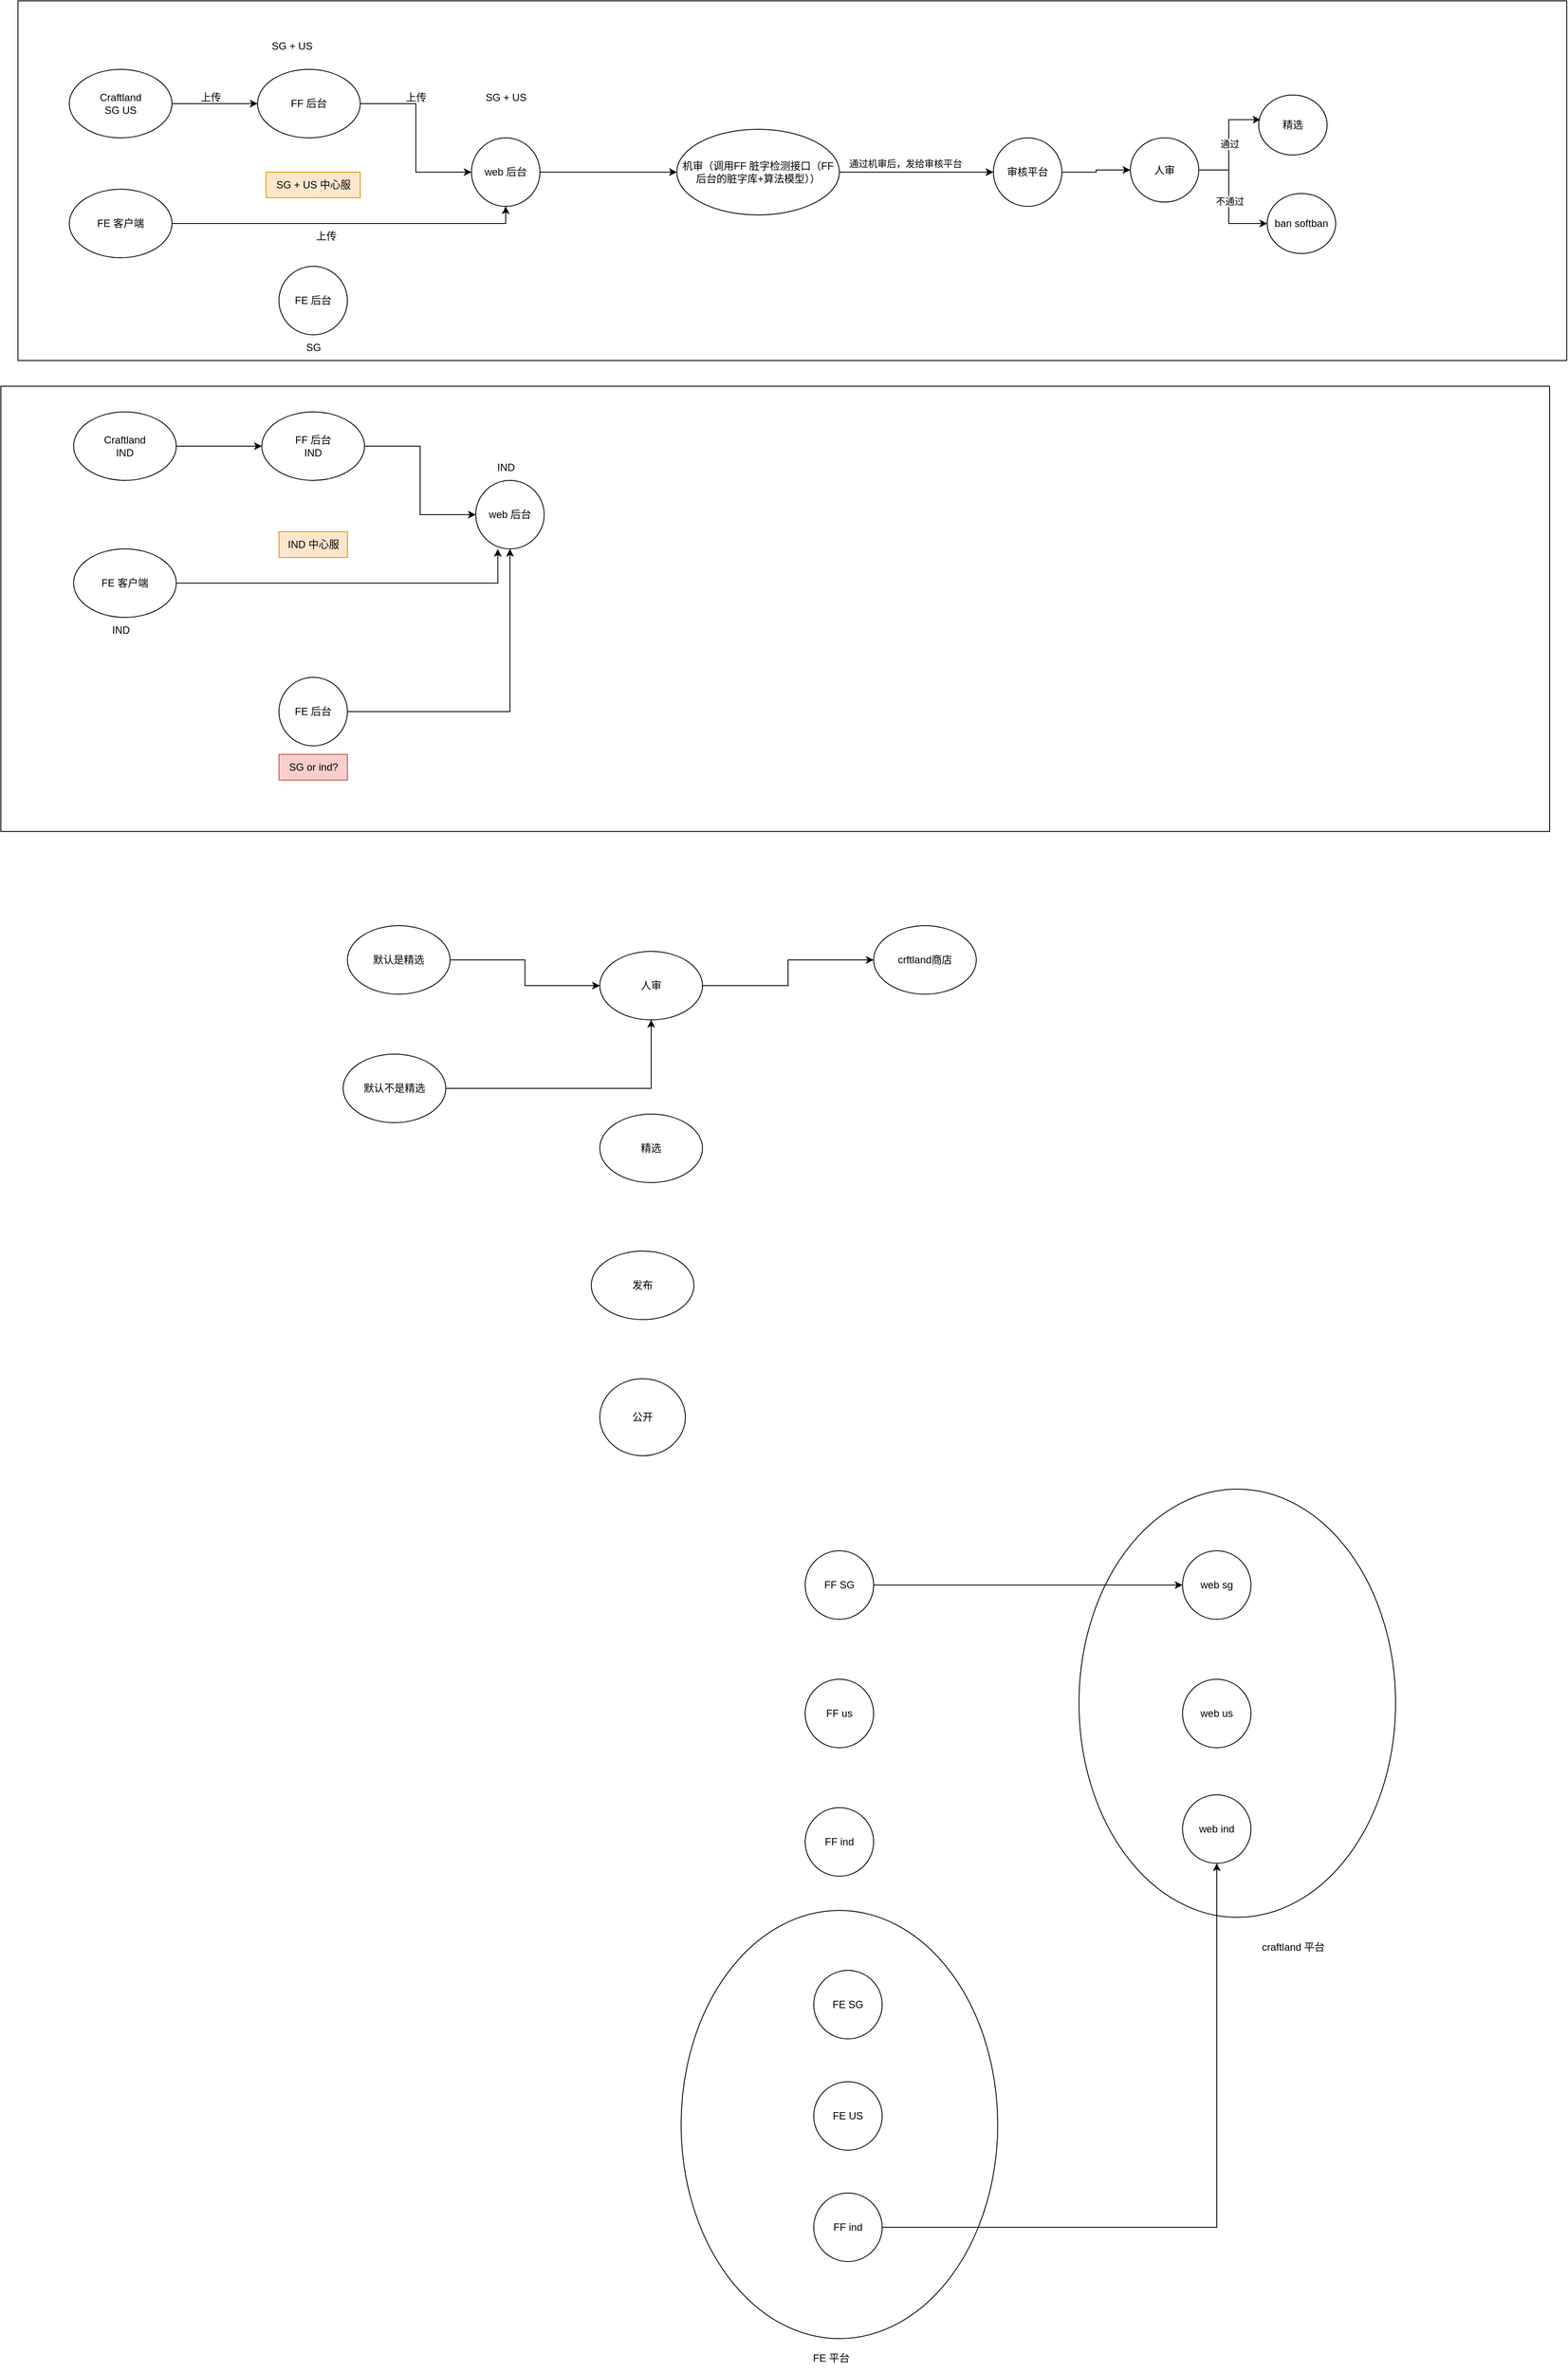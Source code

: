 <mxfile version="26.0.16">
  <diagram name="Page-1" id="s-4H0y4nMMGKN4Ni6hN0">
    <mxGraphModel dx="2680" dy="1014" grid="1" gridSize="10" guides="1" tooltips="1" connect="1" arrows="1" fold="1" page="1" pageScale="1" pageWidth="827" pageHeight="1169" math="0" shadow="0">
      <root>
        <mxCell id="0" />
        <mxCell id="1" parent="0" />
        <mxCell id="yFwIvI_ajJ5AhVCF6RWl-87" value="" style="ellipse;whiteSpace=wrap;html=1;" vertex="1" parent="1">
          <mxGeometry x="735" y="2330" width="370" height="500" as="geometry" />
        </mxCell>
        <mxCell id="yFwIvI_ajJ5AhVCF6RWl-85" value="" style="ellipse;whiteSpace=wrap;html=1;" vertex="1" parent="1">
          <mxGeometry x="1200" y="1838" width="370" height="500" as="geometry" />
        </mxCell>
        <mxCell id="yFwIvI_ajJ5AhVCF6RWl-28" value="&lt;span style=&quot;color: rgba(0, 0, 0, 0); font-family: monospace; font-size: 0px; text-align: start; text-wrap-mode: nowrap;&quot;&gt;%3CmxGraphModel%3E%3Croot%3E%3CmxCell%20id%3D%220%22%2F%3E%3CmxCell%20id%3D%221%22%20parent%3D%220%22%2F%3E%3CmxCell%20id%3D%222%22%20value%3D%22SG%20%2B%20US%20%E4%B8%AD%E5%BF%83%E6%9C%8D%22%20style%3D%22text%3Bhtml%3D1%3Balign%3Dcenter%3BverticalAlign%3Dmiddle%3Bresizable%3D0%3Bpoints%3D%5B%5D%3Bautosize%3D1%3BstrokeColor%3Dnone%3BfillColor%3Dnone%3B%22%20vertex%3D%221%22%20parent%3D%221%22%3E%3CmxGeometry%20x%3D%22215%22%20y%3D%2248%22%20width%3D%22110%22%20height%3D%2230%22%20as%3D%22geometry%22%2F%3E%3C%2FmxCell%3E%3C%2Froot%3E%3C%2FmxGraphModel%3E&lt;/span&gt;" style="rounded=0;whiteSpace=wrap;html=1;" vertex="1" parent="1">
          <mxGeometry x="-60" y="550" width="1810" height="520" as="geometry" />
        </mxCell>
        <mxCell id="yFwIvI_ajJ5AhVCF6RWl-27" value="" style="rounded=0;whiteSpace=wrap;html=1;" vertex="1" parent="1">
          <mxGeometry x="-40" y="100" width="1810" height="420" as="geometry" />
        </mxCell>
        <mxCell id="yFwIvI_ajJ5AhVCF6RWl-8" style="edgeStyle=orthogonalEdgeStyle;rounded=0;orthogonalLoop=1;jettySize=auto;html=1;entryX=0;entryY=0.5;entryDx=0;entryDy=0;" edge="1" parent="1" source="yFwIvI_ajJ5AhVCF6RWl-1" target="yFwIvI_ajJ5AhVCF6RWl-5">
          <mxGeometry relative="1" as="geometry" />
        </mxCell>
        <mxCell id="yFwIvI_ajJ5AhVCF6RWl-1" value="Craftland&lt;div&gt;&lt;span style=&quot;text-wrap-mode: nowrap;&quot;&gt;SG US&lt;/span&gt;&lt;/div&gt;" style="ellipse;whiteSpace=wrap;html=1;" vertex="1" parent="1">
          <mxGeometry x="20" y="180" width="120" height="80" as="geometry" />
        </mxCell>
        <mxCell id="yFwIvI_ajJ5AhVCF6RWl-2" value="&amp;nbsp;" style="text;html=1;align=center;verticalAlign=middle;resizable=0;points=[];autosize=1;strokeColor=none;fillColor=none;" vertex="1" parent="1">
          <mxGeometry x="65" y="120" width="30" height="30" as="geometry" />
        </mxCell>
        <mxCell id="yFwIvI_ajJ5AhVCF6RWl-40" style="edgeStyle=orthogonalEdgeStyle;rounded=0;orthogonalLoop=1;jettySize=auto;html=1;entryX=0.5;entryY=1;entryDx=0;entryDy=0;" edge="1" parent="1" source="yFwIvI_ajJ5AhVCF6RWl-3" target="yFwIvI_ajJ5AhVCF6RWl-4">
          <mxGeometry relative="1" as="geometry" />
        </mxCell>
        <mxCell id="yFwIvI_ajJ5AhVCF6RWl-3" value="FE 客户端" style="ellipse;whiteSpace=wrap;html=1;" vertex="1" parent="1">
          <mxGeometry x="20" y="320" width="120" height="80" as="geometry" />
        </mxCell>
        <mxCell id="yFwIvI_ajJ5AhVCF6RWl-44" value="" style="edgeStyle=orthogonalEdgeStyle;rounded=0;orthogonalLoop=1;jettySize=auto;html=1;" edge="1" parent="1" source="yFwIvI_ajJ5AhVCF6RWl-4" target="yFwIvI_ajJ5AhVCF6RWl-43">
          <mxGeometry relative="1" as="geometry" />
        </mxCell>
        <mxCell id="yFwIvI_ajJ5AhVCF6RWl-4" value="web 后台" style="ellipse;whiteSpace=wrap;html=1;" vertex="1" parent="1">
          <mxGeometry x="490" y="260" width="80" height="80" as="geometry" />
        </mxCell>
        <mxCell id="yFwIvI_ajJ5AhVCF6RWl-9" style="edgeStyle=orthogonalEdgeStyle;rounded=0;orthogonalLoop=1;jettySize=auto;html=1;entryX=0;entryY=0.5;entryDx=0;entryDy=0;" edge="1" parent="1" source="yFwIvI_ajJ5AhVCF6RWl-5" target="yFwIvI_ajJ5AhVCF6RWl-4">
          <mxGeometry relative="1" as="geometry" />
        </mxCell>
        <mxCell id="yFwIvI_ajJ5AhVCF6RWl-5" value="FF 后台" style="ellipse;whiteSpace=wrap;html=1;" vertex="1" parent="1">
          <mxGeometry x="240" y="180" width="120" height="80" as="geometry" />
        </mxCell>
        <mxCell id="yFwIvI_ajJ5AhVCF6RWl-6" value="FE 后台" style="ellipse;whiteSpace=wrap;html=1;" vertex="1" parent="1">
          <mxGeometry x="265" y="410" width="80" height="80" as="geometry" />
        </mxCell>
        <mxCell id="yFwIvI_ajJ5AhVCF6RWl-7" value="SG + US" style="text;html=1;align=center;verticalAlign=middle;resizable=0;points=[];autosize=1;strokeColor=none;fillColor=none;" vertex="1" parent="1">
          <mxGeometry x="495" y="198" width="70" height="30" as="geometry" />
        </mxCell>
        <mxCell id="yFwIvI_ajJ5AhVCF6RWl-11" value="SG" style="text;html=1;align=center;verticalAlign=middle;resizable=0;points=[];autosize=1;strokeColor=none;fillColor=none;" vertex="1" parent="1">
          <mxGeometry x="285" y="490" width="40" height="30" as="geometry" />
        </mxCell>
        <mxCell id="yFwIvI_ajJ5AhVCF6RWl-13" style="edgeStyle=orthogonalEdgeStyle;rounded=0;orthogonalLoop=1;jettySize=auto;html=1;entryX=0;entryY=0.5;entryDx=0;entryDy=0;" edge="1" parent="1" source="yFwIvI_ajJ5AhVCF6RWl-14" target="yFwIvI_ajJ5AhVCF6RWl-20">
          <mxGeometry relative="1" as="geometry" />
        </mxCell>
        <mxCell id="yFwIvI_ajJ5AhVCF6RWl-14" value="Craftland&lt;div&gt;&lt;span style=&quot;text-wrap-mode: nowrap;&quot;&gt;IND&lt;/span&gt;&lt;/div&gt;" style="ellipse;whiteSpace=wrap;html=1;" vertex="1" parent="1">
          <mxGeometry x="25" y="580" width="120" height="80" as="geometry" />
        </mxCell>
        <mxCell id="yFwIvI_ajJ5AhVCF6RWl-15" value="&amp;nbsp;" style="text;html=1;align=center;verticalAlign=middle;resizable=0;points=[];autosize=1;strokeColor=none;fillColor=none;" vertex="1" parent="1">
          <mxGeometry x="70" y="520" width="30" height="30" as="geometry" />
        </mxCell>
        <mxCell id="yFwIvI_ajJ5AhVCF6RWl-39" style="edgeStyle=orthogonalEdgeStyle;rounded=0;orthogonalLoop=1;jettySize=auto;html=1;entryX=0.322;entryY=1.002;entryDx=0;entryDy=0;entryPerimeter=0;" edge="1" parent="1" source="yFwIvI_ajJ5AhVCF6RWl-17" target="yFwIvI_ajJ5AhVCF6RWl-18">
          <mxGeometry relative="1" as="geometry" />
        </mxCell>
        <mxCell id="yFwIvI_ajJ5AhVCF6RWl-17" value="FE 客户端" style="ellipse;whiteSpace=wrap;html=1;" vertex="1" parent="1">
          <mxGeometry x="25" y="740" width="120" height="80" as="geometry" />
        </mxCell>
        <mxCell id="yFwIvI_ajJ5AhVCF6RWl-18" value="web 后台" style="ellipse;whiteSpace=wrap;html=1;" vertex="1" parent="1">
          <mxGeometry x="495" y="660" width="80" height="80" as="geometry" />
        </mxCell>
        <mxCell id="yFwIvI_ajJ5AhVCF6RWl-19" style="edgeStyle=orthogonalEdgeStyle;rounded=0;orthogonalLoop=1;jettySize=auto;html=1;entryX=0;entryY=0.5;entryDx=0;entryDy=0;" edge="1" parent="1" source="yFwIvI_ajJ5AhVCF6RWl-20" target="yFwIvI_ajJ5AhVCF6RWl-18">
          <mxGeometry relative="1" as="geometry" />
        </mxCell>
        <mxCell id="yFwIvI_ajJ5AhVCF6RWl-20" value="FF 后台&lt;div&gt;IND&lt;/div&gt;" style="ellipse;whiteSpace=wrap;html=1;" vertex="1" parent="1">
          <mxGeometry x="245" y="580" width="120" height="80" as="geometry" />
        </mxCell>
        <mxCell id="yFwIvI_ajJ5AhVCF6RWl-21" style="edgeStyle=orthogonalEdgeStyle;rounded=0;orthogonalLoop=1;jettySize=auto;html=1;entryX=0.5;entryY=1;entryDx=0;entryDy=0;" edge="1" parent="1" source="yFwIvI_ajJ5AhVCF6RWl-22" target="yFwIvI_ajJ5AhVCF6RWl-18">
          <mxGeometry relative="1" as="geometry" />
        </mxCell>
        <mxCell id="yFwIvI_ajJ5AhVCF6RWl-22" value="FE 后台" style="ellipse;whiteSpace=wrap;html=1;" vertex="1" parent="1">
          <mxGeometry x="265" y="890" width="80" height="80" as="geometry" />
        </mxCell>
        <mxCell id="yFwIvI_ajJ5AhVCF6RWl-23" value="IND" style="text;html=1;align=center;verticalAlign=middle;resizable=0;points=[];autosize=1;strokeColor=none;fillColor=none;" vertex="1" parent="1">
          <mxGeometry x="510" y="630" width="40" height="30" as="geometry" />
        </mxCell>
        <mxCell id="yFwIvI_ajJ5AhVCF6RWl-24" value="SG or ind?" style="text;html=1;align=center;verticalAlign=middle;resizable=0;points=[];autosize=1;strokeColor=#b85450;fillColor=#f8cecc;" vertex="1" parent="1">
          <mxGeometry x="265" y="980" width="80" height="30" as="geometry" />
        </mxCell>
        <mxCell id="yFwIvI_ajJ5AhVCF6RWl-25" value="IND" style="text;html=1;align=center;verticalAlign=middle;resizable=0;points=[];autosize=1;strokeColor=none;fillColor=none;" vertex="1" parent="1">
          <mxGeometry x="60" y="820" width="40" height="30" as="geometry" />
        </mxCell>
        <mxCell id="yFwIvI_ajJ5AhVCF6RWl-26" value="SG + US" style="text;html=1;align=center;verticalAlign=middle;resizable=0;points=[];autosize=1;strokeColor=none;fillColor=none;" vertex="1" parent="1">
          <mxGeometry x="245" y="138" width="70" height="30" as="geometry" />
        </mxCell>
        <mxCell id="yFwIvI_ajJ5AhVCF6RWl-29" value="SG + US 中心服" style="text;html=1;align=center;verticalAlign=middle;resizable=0;points=[];autosize=1;strokeColor=#d79b00;fillColor=#ffe6cc;" vertex="1" parent="1">
          <mxGeometry x="250" y="300" width="110" height="30" as="geometry" />
        </mxCell>
        <mxCell id="yFwIvI_ajJ5AhVCF6RWl-31" value="IND 中心服" style="text;html=1;align=center;verticalAlign=middle;resizable=0;points=[];autosize=1;strokeColor=#d79b00;fillColor=#ffe6cc;" vertex="1" parent="1">
          <mxGeometry x="265" y="720" width="80" height="30" as="geometry" />
        </mxCell>
        <mxCell id="yFwIvI_ajJ5AhVCF6RWl-32" value="上传" style="text;html=1;align=center;verticalAlign=middle;resizable=0;points=[];autosize=1;strokeColor=none;fillColor=none;" vertex="1" parent="1">
          <mxGeometry x="160" y="198" width="50" height="30" as="geometry" />
        </mxCell>
        <mxCell id="yFwIvI_ajJ5AhVCF6RWl-33" value="上传" style="text;html=1;align=center;verticalAlign=middle;resizable=0;points=[];autosize=1;strokeColor=none;fillColor=none;" vertex="1" parent="1">
          <mxGeometry x="400" y="198" width="50" height="30" as="geometry" />
        </mxCell>
        <mxCell id="yFwIvI_ajJ5AhVCF6RWl-34" value="上传" style="text;html=1;align=center;verticalAlign=middle;resizable=0;points=[];autosize=1;strokeColor=none;fillColor=none;" vertex="1" parent="1">
          <mxGeometry x="295" y="360" width="50" height="30" as="geometry" />
        </mxCell>
        <mxCell id="yFwIvI_ajJ5AhVCF6RWl-46" value="" style="edgeStyle=orthogonalEdgeStyle;rounded=0;orthogonalLoop=1;jettySize=auto;html=1;" edge="1" parent="1" source="yFwIvI_ajJ5AhVCF6RWl-43" target="yFwIvI_ajJ5AhVCF6RWl-45">
          <mxGeometry relative="1" as="geometry" />
        </mxCell>
        <mxCell id="yFwIvI_ajJ5AhVCF6RWl-47" value="通过机审后，发给审核平台" style="edgeLabel;html=1;align=center;verticalAlign=middle;resizable=0;points=[];" vertex="1" connectable="0" parent="yFwIvI_ajJ5AhVCF6RWl-46">
          <mxGeometry x="-0.146" y="5" relative="1" as="geometry">
            <mxPoint y="-5" as="offset" />
          </mxGeometry>
        </mxCell>
        <mxCell id="yFwIvI_ajJ5AhVCF6RWl-43" value="机审（调用FF 脏字检测接口（FF后台的脏字库+算法模型））" style="ellipse;whiteSpace=wrap;html=1;" vertex="1" parent="1">
          <mxGeometry x="730" y="250" width="190" height="100" as="geometry" />
        </mxCell>
        <mxCell id="yFwIvI_ajJ5AhVCF6RWl-49" value="" style="edgeStyle=orthogonalEdgeStyle;rounded=0;orthogonalLoop=1;jettySize=auto;html=1;" edge="1" parent="1" source="yFwIvI_ajJ5AhVCF6RWl-45" target="yFwIvI_ajJ5AhVCF6RWl-48">
          <mxGeometry relative="1" as="geometry" />
        </mxCell>
        <mxCell id="yFwIvI_ajJ5AhVCF6RWl-45" value="审核平台" style="ellipse;whiteSpace=wrap;html=1;" vertex="1" parent="1">
          <mxGeometry x="1100" y="260" width="80" height="80" as="geometry" />
        </mxCell>
        <mxCell id="yFwIvI_ajJ5AhVCF6RWl-56" style="edgeStyle=orthogonalEdgeStyle;rounded=0;orthogonalLoop=1;jettySize=auto;html=1;" edge="1" parent="1" source="yFwIvI_ajJ5AhVCF6RWl-48" target="yFwIvI_ajJ5AhVCF6RWl-55">
          <mxGeometry relative="1" as="geometry">
            <Array as="points">
              <mxPoint x="1375" y="298" />
              <mxPoint x="1375" y="360" />
            </Array>
          </mxGeometry>
        </mxCell>
        <mxCell id="yFwIvI_ajJ5AhVCF6RWl-57" value="不通过" style="edgeLabel;html=1;align=center;verticalAlign=middle;resizable=0;points=[];" vertex="1" connectable="0" parent="yFwIvI_ajJ5AhVCF6RWl-56">
          <mxGeometry x="0.001" y="1" relative="1" as="geometry">
            <mxPoint as="offset" />
          </mxGeometry>
        </mxCell>
        <mxCell id="yFwIvI_ajJ5AhVCF6RWl-48" value="人审" style="ellipse;whiteSpace=wrap;html=1;" vertex="1" parent="1">
          <mxGeometry x="1260" y="260" width="80" height="75" as="geometry" />
        </mxCell>
        <mxCell id="yFwIvI_ajJ5AhVCF6RWl-51" value="精选" style="ellipse;whiteSpace=wrap;html=1;" vertex="1" parent="1">
          <mxGeometry x="1410" y="210" width="80" height="70" as="geometry" />
        </mxCell>
        <mxCell id="yFwIvI_ajJ5AhVCF6RWl-52" style="edgeStyle=orthogonalEdgeStyle;rounded=0;orthogonalLoop=1;jettySize=auto;html=1;entryX=0.026;entryY=0.411;entryDx=0;entryDy=0;entryPerimeter=0;" edge="1" parent="1" source="yFwIvI_ajJ5AhVCF6RWl-48" target="yFwIvI_ajJ5AhVCF6RWl-51">
          <mxGeometry relative="1" as="geometry" />
        </mxCell>
        <mxCell id="yFwIvI_ajJ5AhVCF6RWl-53" value="通过" style="edgeLabel;html=1;align=center;verticalAlign=middle;resizable=0;points=[];" vertex="1" connectable="0" parent="yFwIvI_ajJ5AhVCF6RWl-52">
          <mxGeometry x="0.005" y="-1" relative="1" as="geometry">
            <mxPoint as="offset" />
          </mxGeometry>
        </mxCell>
        <mxCell id="yFwIvI_ajJ5AhVCF6RWl-55" value="ban softban" style="ellipse;whiteSpace=wrap;html=1;" vertex="1" parent="1">
          <mxGeometry x="1420" y="325" width="80" height="70" as="geometry" />
        </mxCell>
        <mxCell id="yFwIvI_ajJ5AhVCF6RWl-66" style="edgeStyle=orthogonalEdgeStyle;rounded=0;orthogonalLoop=1;jettySize=auto;html=1;entryX=0;entryY=0.5;entryDx=0;entryDy=0;" edge="1" parent="1" source="yFwIvI_ajJ5AhVCF6RWl-60" target="yFwIvI_ajJ5AhVCF6RWl-61">
          <mxGeometry relative="1" as="geometry" />
        </mxCell>
        <mxCell id="yFwIvI_ajJ5AhVCF6RWl-60" value="默认是精选" style="ellipse;whiteSpace=wrap;html=1;" vertex="1" parent="1">
          <mxGeometry x="345" y="1180" width="120" height="80" as="geometry" />
        </mxCell>
        <mxCell id="yFwIvI_ajJ5AhVCF6RWl-68" value="" style="edgeStyle=orthogonalEdgeStyle;rounded=0;orthogonalLoop=1;jettySize=auto;html=1;" edge="1" parent="1" source="yFwIvI_ajJ5AhVCF6RWl-61" target="yFwIvI_ajJ5AhVCF6RWl-67">
          <mxGeometry relative="1" as="geometry" />
        </mxCell>
        <mxCell id="yFwIvI_ajJ5AhVCF6RWl-61" value="人审" style="ellipse;whiteSpace=wrap;html=1;" vertex="1" parent="1">
          <mxGeometry x="640" y="1210" width="120" height="80" as="geometry" />
        </mxCell>
        <mxCell id="yFwIvI_ajJ5AhVCF6RWl-62" value="精选" style="ellipse;whiteSpace=wrap;html=1;" vertex="1" parent="1">
          <mxGeometry x="640" y="1400" width="120" height="80" as="geometry" />
        </mxCell>
        <mxCell id="yFwIvI_ajJ5AhVCF6RWl-63" value="发布" style="ellipse;whiteSpace=wrap;html=1;" vertex="1" parent="1">
          <mxGeometry x="630" y="1560" width="120" height="80" as="geometry" />
        </mxCell>
        <mxCell id="yFwIvI_ajJ5AhVCF6RWl-64" value="公开" style="ellipse;whiteSpace=wrap;html=1;" vertex="1" parent="1">
          <mxGeometry x="640" y="1709" width="100" height="90" as="geometry" />
        </mxCell>
        <mxCell id="yFwIvI_ajJ5AhVCF6RWl-69" style="edgeStyle=orthogonalEdgeStyle;rounded=0;orthogonalLoop=1;jettySize=auto;html=1;entryX=0.5;entryY=1;entryDx=0;entryDy=0;" edge="1" parent="1" source="yFwIvI_ajJ5AhVCF6RWl-65" target="yFwIvI_ajJ5AhVCF6RWl-61">
          <mxGeometry relative="1" as="geometry" />
        </mxCell>
        <mxCell id="yFwIvI_ajJ5AhVCF6RWl-65" value="默认不是精选" style="ellipse;whiteSpace=wrap;html=1;" vertex="1" parent="1">
          <mxGeometry x="340" y="1330" width="120" height="80" as="geometry" />
        </mxCell>
        <mxCell id="yFwIvI_ajJ5AhVCF6RWl-67" value="crftland商店" style="ellipse;whiteSpace=wrap;html=1;" vertex="1" parent="1">
          <mxGeometry x="960" y="1180" width="120" height="80" as="geometry" />
        </mxCell>
        <mxCell id="yFwIvI_ajJ5AhVCF6RWl-74" value="web us" style="ellipse;whiteSpace=wrap;html=1;" vertex="1" parent="1">
          <mxGeometry x="1321" y="2060" width="80" height="80" as="geometry" />
        </mxCell>
        <mxCell id="yFwIvI_ajJ5AhVCF6RWl-75" value="web sg" style="ellipse;whiteSpace=wrap;html=1;" vertex="1" parent="1">
          <mxGeometry x="1321" y="1910" width="80" height="80" as="geometry" />
        </mxCell>
        <mxCell id="yFwIvI_ajJ5AhVCF6RWl-76" value="web ind" style="ellipse;whiteSpace=wrap;html=1;" vertex="1" parent="1">
          <mxGeometry x="1321" y="2195" width="80" height="80" as="geometry" />
        </mxCell>
        <mxCell id="yFwIvI_ajJ5AhVCF6RWl-82" style="edgeStyle=orthogonalEdgeStyle;rounded=0;orthogonalLoop=1;jettySize=auto;html=1;entryX=0;entryY=0.5;entryDx=0;entryDy=0;" edge="1" parent="1" source="yFwIvI_ajJ5AhVCF6RWl-77" target="yFwIvI_ajJ5AhVCF6RWl-75">
          <mxGeometry relative="1" as="geometry" />
        </mxCell>
        <mxCell id="yFwIvI_ajJ5AhVCF6RWl-77" value="FF SG" style="ellipse;whiteSpace=wrap;html=1;" vertex="1" parent="1">
          <mxGeometry x="880" y="1910" width="80" height="80" as="geometry" />
        </mxCell>
        <mxCell id="yFwIvI_ajJ5AhVCF6RWl-78" value="FF us" style="ellipse;whiteSpace=wrap;html=1;" vertex="1" parent="1">
          <mxGeometry x="880" y="2060" width="80" height="80" as="geometry" />
        </mxCell>
        <mxCell id="yFwIvI_ajJ5AhVCF6RWl-79" value="FF ind" style="ellipse;whiteSpace=wrap;html=1;" vertex="1" parent="1">
          <mxGeometry x="880" y="2210" width="80" height="80" as="geometry" />
        </mxCell>
        <mxCell id="yFwIvI_ajJ5AhVCF6RWl-80" value="FE SG" style="ellipse;whiteSpace=wrap;html=1;" vertex="1" parent="1">
          <mxGeometry x="890" y="2400" width="80" height="80" as="geometry" />
        </mxCell>
        <mxCell id="yFwIvI_ajJ5AhVCF6RWl-84" style="edgeStyle=orthogonalEdgeStyle;rounded=0;orthogonalLoop=1;jettySize=auto;html=1;entryX=0.5;entryY=1;entryDx=0;entryDy=0;" edge="1" parent="1" source="yFwIvI_ajJ5AhVCF6RWl-81" target="yFwIvI_ajJ5AhVCF6RWl-76">
          <mxGeometry relative="1" as="geometry" />
        </mxCell>
        <mxCell id="yFwIvI_ajJ5AhVCF6RWl-81" value="FF ind" style="ellipse;whiteSpace=wrap;html=1;" vertex="1" parent="1">
          <mxGeometry x="890" y="2660" width="80" height="80" as="geometry" />
        </mxCell>
        <mxCell id="yFwIvI_ajJ5AhVCF6RWl-83" value="FE US" style="ellipse;whiteSpace=wrap;html=1;" vertex="1" parent="1">
          <mxGeometry x="890" y="2530" width="80" height="80" as="geometry" />
        </mxCell>
        <mxCell id="yFwIvI_ajJ5AhVCF6RWl-86" value="craftland 平台" style="text;html=1;align=center;verticalAlign=middle;resizable=0;points=[];autosize=1;strokeColor=none;fillColor=none;" vertex="1" parent="1">
          <mxGeometry x="1400" y="2358" width="100" height="30" as="geometry" />
        </mxCell>
        <mxCell id="yFwIvI_ajJ5AhVCF6RWl-89" value="FE 平台" style="text;html=1;align=center;verticalAlign=middle;resizable=0;points=[];autosize=1;strokeColor=none;fillColor=none;" vertex="1" parent="1">
          <mxGeometry x="875" y="2838" width="70" height="30" as="geometry" />
        </mxCell>
      </root>
    </mxGraphModel>
  </diagram>
</mxfile>
